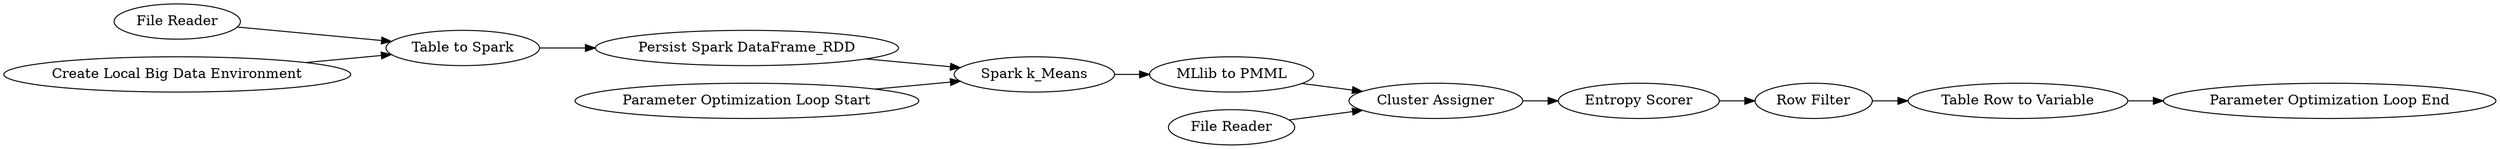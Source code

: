 digraph {
	"-2795235317187614285_208" [label="File Reader"]
	"-2795235317187614285_118" [label="MLlib to PMML"]
	"-2795235317187614285_114" [label="Spark k_Means"]
	"59194703751856243_122" [label="Row Filter"]
	"59194703751856243_120" [label="Entropy Scorer"]
	"-2795235317187614285_117" [label="Parameter Optimization Loop Start"]
	"-2795235317187614285_203" [label="Table to Spark"]
	"-2795235317187614285_207" [label="Create Local Big Data Environment"]
	"-2795235317187614285_119" [label="Cluster Assigner"]
	"-2795235317187614285_209" [label="File Reader"]
	"-2795235317187614285_123" [label="Parameter Optimization Loop End"]
	"59194703751856243_124" [label="Table Row to Variable"]
	"-2795235317187614285_204" [label="Persist Spark DataFrame_RDD"]
	"59194703751856243_122" -> "59194703751856243_124"
	"-2795235317187614285_204" -> "-2795235317187614285_114"
	"59194703751856243_120" -> "59194703751856243_122"
	"-2795235317187614285_118" -> "-2795235317187614285_119"
	"-2795235317187614285_207" -> "-2795235317187614285_203"
	"-2795235317187614285_209" -> "-2795235317187614285_119"
	"-2795235317187614285_117" -> "-2795235317187614285_114"
	"-2795235317187614285_208" -> "-2795235317187614285_203"
	"-2795235317187614285_203" -> "-2795235317187614285_204"
	"-2795235317187614285_114" -> "-2795235317187614285_118"
	"59194703751856243_124" -> "-2795235317187614285_123"
	"-2795235317187614285_119" -> "59194703751856243_120"
	rankdir=LR
}
